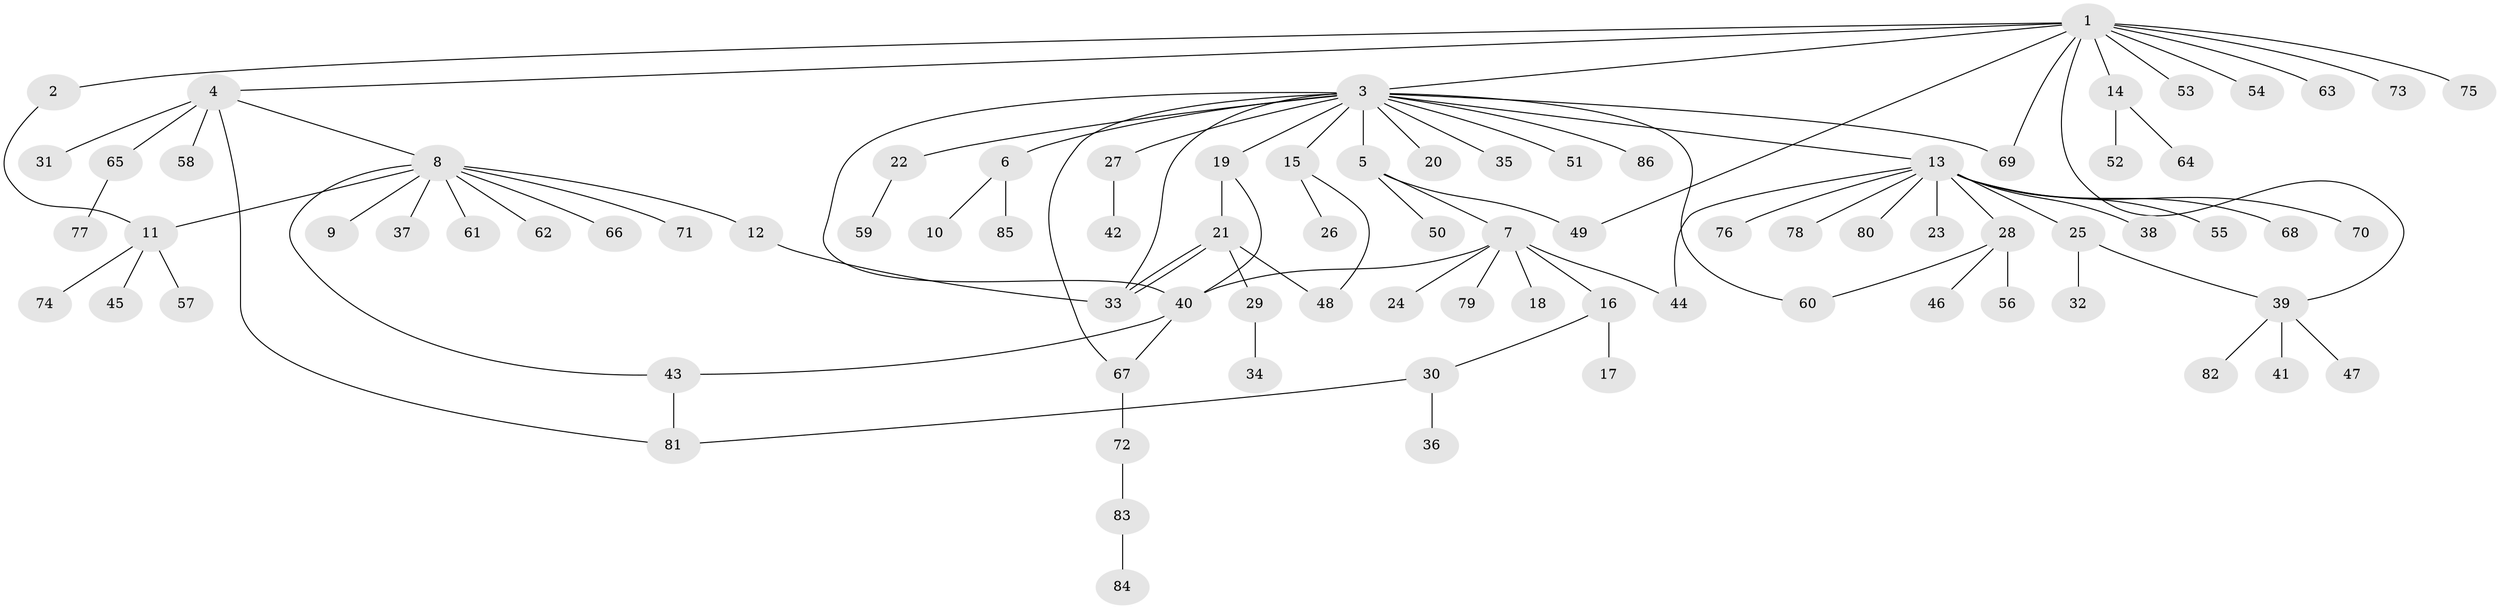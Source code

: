 // Generated by graph-tools (version 1.1) at 2025/49/03/09/25 03:49:47]
// undirected, 86 vertices, 101 edges
graph export_dot {
graph [start="1"]
  node [color=gray90,style=filled];
  1;
  2;
  3;
  4;
  5;
  6;
  7;
  8;
  9;
  10;
  11;
  12;
  13;
  14;
  15;
  16;
  17;
  18;
  19;
  20;
  21;
  22;
  23;
  24;
  25;
  26;
  27;
  28;
  29;
  30;
  31;
  32;
  33;
  34;
  35;
  36;
  37;
  38;
  39;
  40;
  41;
  42;
  43;
  44;
  45;
  46;
  47;
  48;
  49;
  50;
  51;
  52;
  53;
  54;
  55;
  56;
  57;
  58;
  59;
  60;
  61;
  62;
  63;
  64;
  65;
  66;
  67;
  68;
  69;
  70;
  71;
  72;
  73;
  74;
  75;
  76;
  77;
  78;
  79;
  80;
  81;
  82;
  83;
  84;
  85;
  86;
  1 -- 2;
  1 -- 3;
  1 -- 4;
  1 -- 14;
  1 -- 39;
  1 -- 49;
  1 -- 53;
  1 -- 54;
  1 -- 63;
  1 -- 69;
  1 -- 73;
  1 -- 75;
  2 -- 11;
  3 -- 5;
  3 -- 6;
  3 -- 13;
  3 -- 15;
  3 -- 19;
  3 -- 20;
  3 -- 22;
  3 -- 27;
  3 -- 33;
  3 -- 35;
  3 -- 40;
  3 -- 51;
  3 -- 60;
  3 -- 67;
  3 -- 69;
  3 -- 86;
  4 -- 8;
  4 -- 31;
  4 -- 58;
  4 -- 65;
  4 -- 81;
  5 -- 7;
  5 -- 49;
  5 -- 50;
  6 -- 10;
  6 -- 85;
  7 -- 16;
  7 -- 18;
  7 -- 24;
  7 -- 40;
  7 -- 44;
  7 -- 79;
  8 -- 9;
  8 -- 11;
  8 -- 12;
  8 -- 37;
  8 -- 43;
  8 -- 61;
  8 -- 62;
  8 -- 66;
  8 -- 71;
  11 -- 45;
  11 -- 57;
  11 -- 74;
  12 -- 33;
  13 -- 23;
  13 -- 25;
  13 -- 28;
  13 -- 38;
  13 -- 44;
  13 -- 55;
  13 -- 68;
  13 -- 70;
  13 -- 76;
  13 -- 78;
  13 -- 80;
  14 -- 52;
  14 -- 64;
  15 -- 26;
  15 -- 48;
  16 -- 17;
  16 -- 30;
  19 -- 21;
  19 -- 40;
  21 -- 29;
  21 -- 33;
  21 -- 33;
  21 -- 48;
  22 -- 59;
  25 -- 32;
  25 -- 39;
  27 -- 42;
  28 -- 46;
  28 -- 56;
  28 -- 60;
  29 -- 34;
  30 -- 36;
  30 -- 81;
  39 -- 41;
  39 -- 47;
  39 -- 82;
  40 -- 43;
  40 -- 67;
  43 -- 81;
  65 -- 77;
  67 -- 72;
  72 -- 83;
  83 -- 84;
}
